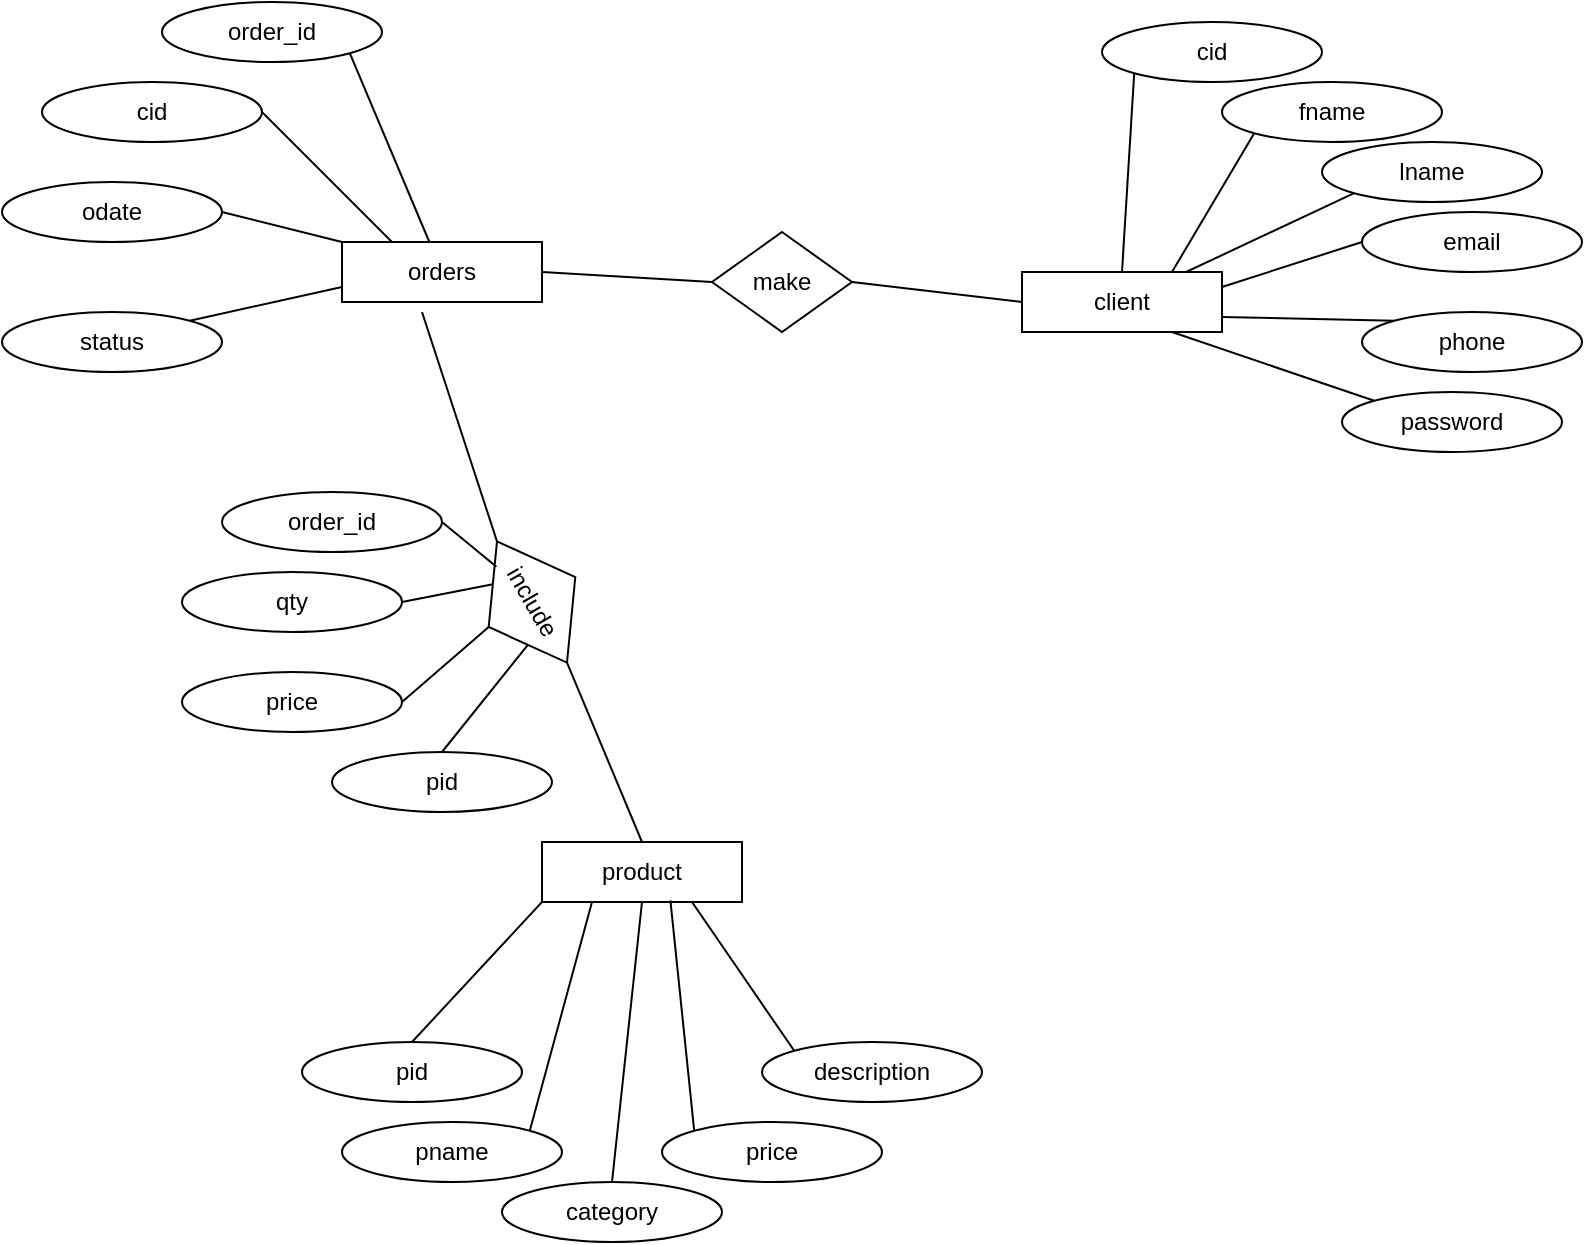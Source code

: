 <mxfile version="13.9.9" type="device"><diagram id="g519vmcksZR4jZsnfiMt" name="Page-1"><mxGraphModel dx="1038" dy="1716" grid="1" gridSize="10" guides="1" tooltips="1" connect="1" arrows="1" fold="1" page="1" pageScale="1" pageWidth="850" pageHeight="1100" math="0" shadow="0"><root><mxCell id="0"/><mxCell id="1" parent="0"/><mxCell id="O9jyeNR0Gl4867w7jJVi-2" value="client" style="whiteSpace=wrap;html=1;align=center;" parent="1" vertex="1"><mxGeometry x="580" y="80" width="100" height="30" as="geometry"/></mxCell><mxCell id="O9jyeNR0Gl4867w7jJVi-3" value="product" style="whiteSpace=wrap;html=1;align=center;" parent="1" vertex="1"><mxGeometry x="340" y="365" width="100" height="30" as="geometry"/></mxCell><mxCell id="O9jyeNR0Gl4867w7jJVi-4" value="orders" style="whiteSpace=wrap;html=1;align=center;" parent="1" vertex="1"><mxGeometry x="240" y="65" width="100" height="30" as="geometry"/></mxCell><mxCell id="O9jyeNR0Gl4867w7jJVi-7" value="price" style="ellipse;whiteSpace=wrap;html=1;" parent="1" vertex="1"><mxGeometry x="400" y="505" width="110" height="30" as="geometry"/></mxCell><mxCell id="O9jyeNR0Gl4867w7jJVi-14" value="category" style="ellipse;whiteSpace=wrap;html=1;" parent="1" vertex="1"><mxGeometry x="320" y="535" width="110" height="30" as="geometry"/></mxCell><mxCell id="O9jyeNR0Gl4867w7jJVi-15" value="pname" style="ellipse;whiteSpace=wrap;html=1;" parent="1" vertex="1"><mxGeometry x="240" y="505" width="110" height="30" as="geometry"/></mxCell><mxCell id="O9jyeNR0Gl4867w7jJVi-16" value="order_id" style="ellipse;whiteSpace=wrap;html=1;" parent="1" vertex="1"><mxGeometry x="150" y="-55" width="110" height="30" as="geometry"/></mxCell><mxCell id="O9jyeNR0Gl4867w7jJVi-17" value="description" style="ellipse;whiteSpace=wrap;html=1;" parent="1" vertex="1"><mxGeometry x="450" y="465" width="110" height="30" as="geometry"/></mxCell><mxCell id="O9jyeNR0Gl4867w7jJVi-19" value="pid" style="ellipse;whiteSpace=wrap;html=1;" parent="1" vertex="1"><mxGeometry x="220" y="465" width="110" height="30" as="geometry"/></mxCell><mxCell id="O9jyeNR0Gl4867w7jJVi-21" value="cid" style="ellipse;whiteSpace=wrap;html=1;" parent="1" vertex="1"><mxGeometry x="90" y="-15" width="110" height="30" as="geometry"/></mxCell><mxCell id="O9jyeNR0Gl4867w7jJVi-22" value="odate" style="ellipse;whiteSpace=wrap;html=1;" parent="1" vertex="1"><mxGeometry x="70" y="35" width="110" height="30" as="geometry"/></mxCell><mxCell id="O9jyeNR0Gl4867w7jJVi-24" value="status" style="ellipse;whiteSpace=wrap;html=1;" parent="1" vertex="1"><mxGeometry x="70" y="100" width="110" height="30" as="geometry"/></mxCell><mxCell id="O9jyeNR0Gl4867w7jJVi-25" value="cid" style="ellipse;whiteSpace=wrap;html=1;" parent="1" vertex="1"><mxGeometry x="620" y="-45" width="110" height="30" as="geometry"/></mxCell><mxCell id="O9jyeNR0Gl4867w7jJVi-26" value="fname" style="ellipse;whiteSpace=wrap;html=1;" parent="1" vertex="1"><mxGeometry x="680" y="-15" width="110" height="30" as="geometry"/></mxCell><mxCell id="O9jyeNR0Gl4867w7jJVi-27" value="email" style="ellipse;whiteSpace=wrap;html=1;" parent="1" vertex="1"><mxGeometry x="750" y="50" width="110" height="30" as="geometry"/></mxCell><mxCell id="O9jyeNR0Gl4867w7jJVi-28" value="phone" style="ellipse;whiteSpace=wrap;html=1;" parent="1" vertex="1"><mxGeometry x="750" y="100" width="110" height="30" as="geometry"/></mxCell><mxCell id="O9jyeNR0Gl4867w7jJVi-29" value="password" style="ellipse;whiteSpace=wrap;html=1;" parent="1" vertex="1"><mxGeometry x="740" y="140" width="110" height="30" as="geometry"/></mxCell><mxCell id="O9jyeNR0Gl4867w7jJVi-30" value="" style="endArrow=none;html=1;entryX=1;entryY=1;entryDx=0;entryDy=0;" parent="1" source="O9jyeNR0Gl4867w7jJVi-4" target="O9jyeNR0Gl4867w7jJVi-16" edge="1"><mxGeometry width="50" height="50" relative="1" as="geometry"><mxPoint x="490" y="85" as="sourcePoint"/><mxPoint x="540" y="35" as="targetPoint"/></mxGeometry></mxCell><mxCell id="O9jyeNR0Gl4867w7jJVi-31" value="" style="endArrow=none;html=1;entryX=1;entryY=0.5;entryDx=0;entryDy=0;exitX=0.25;exitY=0;exitDx=0;exitDy=0;" parent="1" source="O9jyeNR0Gl4867w7jJVi-4" target="O9jyeNR0Gl4867w7jJVi-21" edge="1"><mxGeometry width="50" height="50" relative="1" as="geometry"><mxPoint x="180" y="105" as="sourcePoint"/><mxPoint x="230" y="55" as="targetPoint"/></mxGeometry></mxCell><mxCell id="O9jyeNR0Gl4867w7jJVi-32" value="" style="endArrow=none;html=1;entryX=1;entryY=0.5;entryDx=0;entryDy=0;exitX=0;exitY=0;exitDx=0;exitDy=0;" parent="1" source="O9jyeNR0Gl4867w7jJVi-4" target="O9jyeNR0Gl4867w7jJVi-22" edge="1"><mxGeometry width="50" height="50" relative="1" as="geometry"><mxPoint x="270" y="175" as="sourcePoint"/><mxPoint x="320" y="125" as="targetPoint"/></mxGeometry></mxCell><mxCell id="O9jyeNR0Gl4867w7jJVi-35" value="" style="endArrow=none;html=1;exitX=1;exitY=0;exitDx=0;exitDy=0;entryX=0;entryY=0.75;entryDx=0;entryDy=0;" parent="1" source="O9jyeNR0Gl4867w7jJVi-24" target="O9jyeNR0Gl4867w7jJVi-4" edge="1"><mxGeometry width="50" height="50" relative="1" as="geometry"><mxPoint x="230" y="85" as="sourcePoint"/><mxPoint x="280" y="35" as="targetPoint"/></mxGeometry></mxCell><mxCell id="O9jyeNR0Gl4867w7jJVi-36" value="" style="endArrow=none;html=1;entryX=0;entryY=1;entryDx=0;entryDy=0;exitX=0.5;exitY=0;exitDx=0;exitDy=0;" parent="1" source="O9jyeNR0Gl4867w7jJVi-2" target="O9jyeNR0Gl4867w7jJVi-25" edge="1"><mxGeometry width="50" height="50" relative="1" as="geometry"><mxPoint x="700" y="100" as="sourcePoint"/><mxPoint x="750" y="50" as="targetPoint"/></mxGeometry></mxCell><mxCell id="O9jyeNR0Gl4867w7jJVi-37" value="" style="endArrow=none;html=1;entryX=0;entryY=1;entryDx=0;entryDy=0;exitX=0.75;exitY=0;exitDx=0;exitDy=0;" parent="1" source="O9jyeNR0Gl4867w7jJVi-2" target="O9jyeNR0Gl4867w7jJVi-26" edge="1"><mxGeometry width="50" height="50" relative="1" as="geometry"><mxPoint x="700" y="100" as="sourcePoint"/><mxPoint x="750" y="50" as="targetPoint"/></mxGeometry></mxCell><mxCell id="O9jyeNR0Gl4867w7jJVi-38" value="" style="endArrow=none;html=1;entryX=0;entryY=0.5;entryDx=0;entryDy=0;exitX=1;exitY=0.25;exitDx=0;exitDy=0;" parent="1" source="O9jyeNR0Gl4867w7jJVi-2" target="O9jyeNR0Gl4867w7jJVi-27" edge="1"><mxGeometry width="50" height="50" relative="1" as="geometry"><mxPoint x="700" y="100" as="sourcePoint"/><mxPoint x="750" y="50" as="targetPoint"/></mxGeometry></mxCell><mxCell id="O9jyeNR0Gl4867w7jJVi-40" value="" style="endArrow=none;html=1;entryX=0;entryY=0;entryDx=0;entryDy=0;exitX=1;exitY=0.75;exitDx=0;exitDy=0;" parent="1" source="O9jyeNR0Gl4867w7jJVi-2" target="O9jyeNR0Gl4867w7jJVi-28" edge="1"><mxGeometry width="50" height="50" relative="1" as="geometry"><mxPoint x="700" y="100" as="sourcePoint"/><mxPoint x="750" y="50" as="targetPoint"/></mxGeometry></mxCell><mxCell id="O9jyeNR0Gl4867w7jJVi-41" value="" style="endArrow=none;html=1;entryX=0;entryY=0;entryDx=0;entryDy=0;exitX=0.75;exitY=1;exitDx=0;exitDy=0;" parent="1" source="O9jyeNR0Gl4867w7jJVi-2" target="O9jyeNR0Gl4867w7jJVi-29" edge="1"><mxGeometry width="50" height="50" relative="1" as="geometry"><mxPoint x="700" y="100" as="sourcePoint"/><mxPoint x="750" y="50" as="targetPoint"/></mxGeometry></mxCell><mxCell id="O9jyeNR0Gl4867w7jJVi-51" value="" style="endArrow=none;html=1;entryX=0.75;entryY=1;entryDx=0;entryDy=0;exitX=0;exitY=0;exitDx=0;exitDy=0;" parent="1" source="O9jyeNR0Gl4867w7jJVi-17" target="O9jyeNR0Gl4867w7jJVi-3" edge="1"><mxGeometry width="50" height="50" relative="1" as="geometry"><mxPoint x="420" y="495" as="sourcePoint"/><mxPoint x="470" y="445" as="targetPoint"/></mxGeometry></mxCell><mxCell id="O9jyeNR0Gl4867w7jJVi-52" value="" style="endArrow=none;html=1;exitX=0;exitY=0;exitDx=0;exitDy=0;entryX=0.642;entryY=0.972;entryDx=0;entryDy=0;entryPerimeter=0;" parent="1" source="O9jyeNR0Gl4867w7jJVi-7" target="O9jyeNR0Gl4867w7jJVi-3" edge="1"><mxGeometry width="50" height="50" relative="1" as="geometry"><mxPoint x="420" y="495" as="sourcePoint"/><mxPoint x="470" y="445" as="targetPoint"/></mxGeometry></mxCell><mxCell id="O9jyeNR0Gl4867w7jJVi-53" value="" style="endArrow=none;html=1;entryX=0.5;entryY=1;entryDx=0;entryDy=0;exitX=0.5;exitY=0;exitDx=0;exitDy=0;" parent="1" source="O9jyeNR0Gl4867w7jJVi-14" target="O9jyeNR0Gl4867w7jJVi-3" edge="1"><mxGeometry width="50" height="50" relative="1" as="geometry"><mxPoint x="420" y="495" as="sourcePoint"/><mxPoint x="470" y="445" as="targetPoint"/></mxGeometry></mxCell><mxCell id="O9jyeNR0Gl4867w7jJVi-54" value="" style="endArrow=none;html=1;entryX=0.25;entryY=1;entryDx=0;entryDy=0;exitX=1;exitY=0;exitDx=0;exitDy=0;" parent="1" source="O9jyeNR0Gl4867w7jJVi-15" target="O9jyeNR0Gl4867w7jJVi-3" edge="1"><mxGeometry width="50" height="50" relative="1" as="geometry"><mxPoint x="420" y="495" as="sourcePoint"/><mxPoint x="470" y="445" as="targetPoint"/></mxGeometry></mxCell><mxCell id="O9jyeNR0Gl4867w7jJVi-55" value="" style="endArrow=none;html=1;entryX=0;entryY=1;entryDx=0;entryDy=0;exitX=0.5;exitY=0;exitDx=0;exitDy=0;" parent="1" source="O9jyeNR0Gl4867w7jJVi-19" target="O9jyeNR0Gl4867w7jJVi-3" edge="1"><mxGeometry width="50" height="50" relative="1" as="geometry"><mxPoint x="290" y="450" as="sourcePoint"/><mxPoint x="340" y="400" as="targetPoint"/></mxGeometry></mxCell><mxCell id="O9jyeNR0Gl4867w7jJVi-56" value="make" style="rhombus;whiteSpace=wrap;html=1;" parent="1" vertex="1"><mxGeometry x="425" y="60" width="70" height="50" as="geometry"/></mxCell><mxCell id="O9jyeNR0Gl4867w7jJVi-57" value="" style="endArrow=none;html=1;entryX=0;entryY=0.5;entryDx=0;entryDy=0;exitX=1;exitY=0.5;exitDx=0;exitDy=0;" parent="1" source="O9jyeNR0Gl4867w7jJVi-4" target="O9jyeNR0Gl4867w7jJVi-56" edge="1"><mxGeometry width="50" height="50" relative="1" as="geometry"><mxPoint x="220" y="100" as="sourcePoint"/><mxPoint x="270" y="50" as="targetPoint"/></mxGeometry></mxCell><mxCell id="O9jyeNR0Gl4867w7jJVi-58" value="" style="endArrow=none;html=1;entryX=0;entryY=0.5;entryDx=0;entryDy=0;exitX=1;exitY=0.5;exitDx=0;exitDy=0;" parent="1" source="O9jyeNR0Gl4867w7jJVi-56" target="O9jyeNR0Gl4867w7jJVi-2" edge="1"><mxGeometry width="50" height="50" relative="1" as="geometry"><mxPoint x="480" y="100" as="sourcePoint"/><mxPoint x="530" y="50" as="targetPoint"/></mxGeometry></mxCell><mxCell id="-y8Cz3wIi8kp4IIZzg7C-1" value="lname" style="ellipse;whiteSpace=wrap;html=1;" parent="1" vertex="1"><mxGeometry x="730" y="15" width="110" height="30" as="geometry"/></mxCell><mxCell id="-y8Cz3wIi8kp4IIZzg7C-2" value="" style="endArrow=none;html=1;entryX=0;entryY=1;entryDx=0;entryDy=0;" parent="1" source="O9jyeNR0Gl4867w7jJVi-2" target="-y8Cz3wIi8kp4IIZzg7C-1" edge="1"><mxGeometry width="50" height="50" relative="1" as="geometry"><mxPoint x="500" y="260" as="sourcePoint"/><mxPoint x="550" y="210" as="targetPoint"/></mxGeometry></mxCell><mxCell id="-y8Cz3wIi8kp4IIZzg7C-3" value="include" style="rhombus;whiteSpace=wrap;html=1;rotation=60;" parent="1" vertex="1"><mxGeometry x="300" y="220" width="70" height="50" as="geometry"/></mxCell><mxCell id="-y8Cz3wIi8kp4IIZzg7C-5" value="" style="endArrow=none;html=1;exitX=0.4;exitY=1.167;exitDx=0;exitDy=0;exitPerimeter=0;entryX=0;entryY=0.5;entryDx=0;entryDy=0;" parent="1" source="O9jyeNR0Gl4867w7jJVi-4" target="-y8Cz3wIi8kp4IIZzg7C-3" edge="1"><mxGeometry width="50" height="50" relative="1" as="geometry"><mxPoint x="480" y="320" as="sourcePoint"/><mxPoint x="530" y="270" as="targetPoint"/></mxGeometry></mxCell><mxCell id="-y8Cz3wIi8kp4IIZzg7C-6" value="" style="endArrow=none;html=1;exitX=1;exitY=0.5;exitDx=0;exitDy=0;entryX=0.5;entryY=0;entryDx=0;entryDy=0;" parent="1" source="-y8Cz3wIi8kp4IIZzg7C-3" target="O9jyeNR0Gl4867w7jJVi-3" edge="1"><mxGeometry width="50" height="50" relative="1" as="geometry"><mxPoint x="480" y="320" as="sourcePoint"/><mxPoint x="530" y="270" as="targetPoint"/></mxGeometry></mxCell><mxCell id="-y8Cz3wIi8kp4IIZzg7C-7" value="price" style="ellipse;whiteSpace=wrap;html=1;" parent="1" vertex="1"><mxGeometry x="160" y="280" width="110" height="30" as="geometry"/></mxCell><mxCell id="-y8Cz3wIi8kp4IIZzg7C-8" value="qty" style="ellipse;whiteSpace=wrap;html=1;" parent="1" vertex="1"><mxGeometry x="160" y="230" width="110" height="30" as="geometry"/></mxCell><mxCell id="-y8Cz3wIi8kp4IIZzg7C-9" value="" style="endArrow=none;html=1;exitX=1;exitY=0.5;exitDx=0;exitDy=0;entryX=0;entryY=1;entryDx=0;entryDy=0;" parent="1" source="-y8Cz3wIi8kp4IIZzg7C-8" target="-y8Cz3wIi8kp4IIZzg7C-3" edge="1"><mxGeometry width="50" height="50" relative="1" as="geometry"><mxPoint x="480" y="320" as="sourcePoint"/><mxPoint x="530" y="270" as="targetPoint"/></mxGeometry></mxCell><mxCell id="-y8Cz3wIi8kp4IIZzg7C-10" value="" style="endArrow=none;html=1;exitX=1;exitY=0.5;exitDx=0;exitDy=0;entryX=0.5;entryY=1;entryDx=0;entryDy=0;" parent="1" source="-y8Cz3wIi8kp4IIZzg7C-7" target="-y8Cz3wIi8kp4IIZzg7C-3" edge="1"><mxGeometry width="50" height="50" relative="1" as="geometry"><mxPoint x="480" y="320" as="sourcePoint"/><mxPoint x="530" y="270" as="targetPoint"/></mxGeometry></mxCell><mxCell id="h7hh7v1tMdv9UNssTGBx-1" value="order_id" style="ellipse;whiteSpace=wrap;html=1;" vertex="1" parent="1"><mxGeometry x="180" y="190" width="110" height="30" as="geometry"/></mxCell><mxCell id="h7hh7v1tMdv9UNssTGBx-2" value="pid" style="ellipse;whiteSpace=wrap;html=1;" vertex="1" parent="1"><mxGeometry x="235" y="320" width="110" height="30" as="geometry"/></mxCell><mxCell id="h7hh7v1tMdv9UNssTGBx-3" value="" style="endArrow=none;html=1;exitX=0.5;exitY=0;exitDx=0;exitDy=0;entryX=1;entryY=1;entryDx=0;entryDy=0;" edge="1" parent="1" source="h7hh7v1tMdv9UNssTGBx-2" target="-y8Cz3wIi8kp4IIZzg7C-3"><mxGeometry width="50" height="50" relative="1" as="geometry"><mxPoint x="420" y="280" as="sourcePoint"/><mxPoint x="470" y="230" as="targetPoint"/></mxGeometry></mxCell><mxCell id="h7hh7v1tMdv9UNssTGBx-4" value="" style="endArrow=none;html=1;exitX=1;exitY=0.5;exitDx=0;exitDy=0;entryX=0.155;entryY=0.632;entryDx=0;entryDy=0;entryPerimeter=0;" edge="1" parent="1" source="h7hh7v1tMdv9UNssTGBx-1" target="-y8Cz3wIi8kp4IIZzg7C-3"><mxGeometry width="50" height="50" relative="1" as="geometry"><mxPoint x="500" y="270" as="sourcePoint"/><mxPoint x="550" y="220" as="targetPoint"/></mxGeometry></mxCell></root></mxGraphModel></diagram></mxfile>